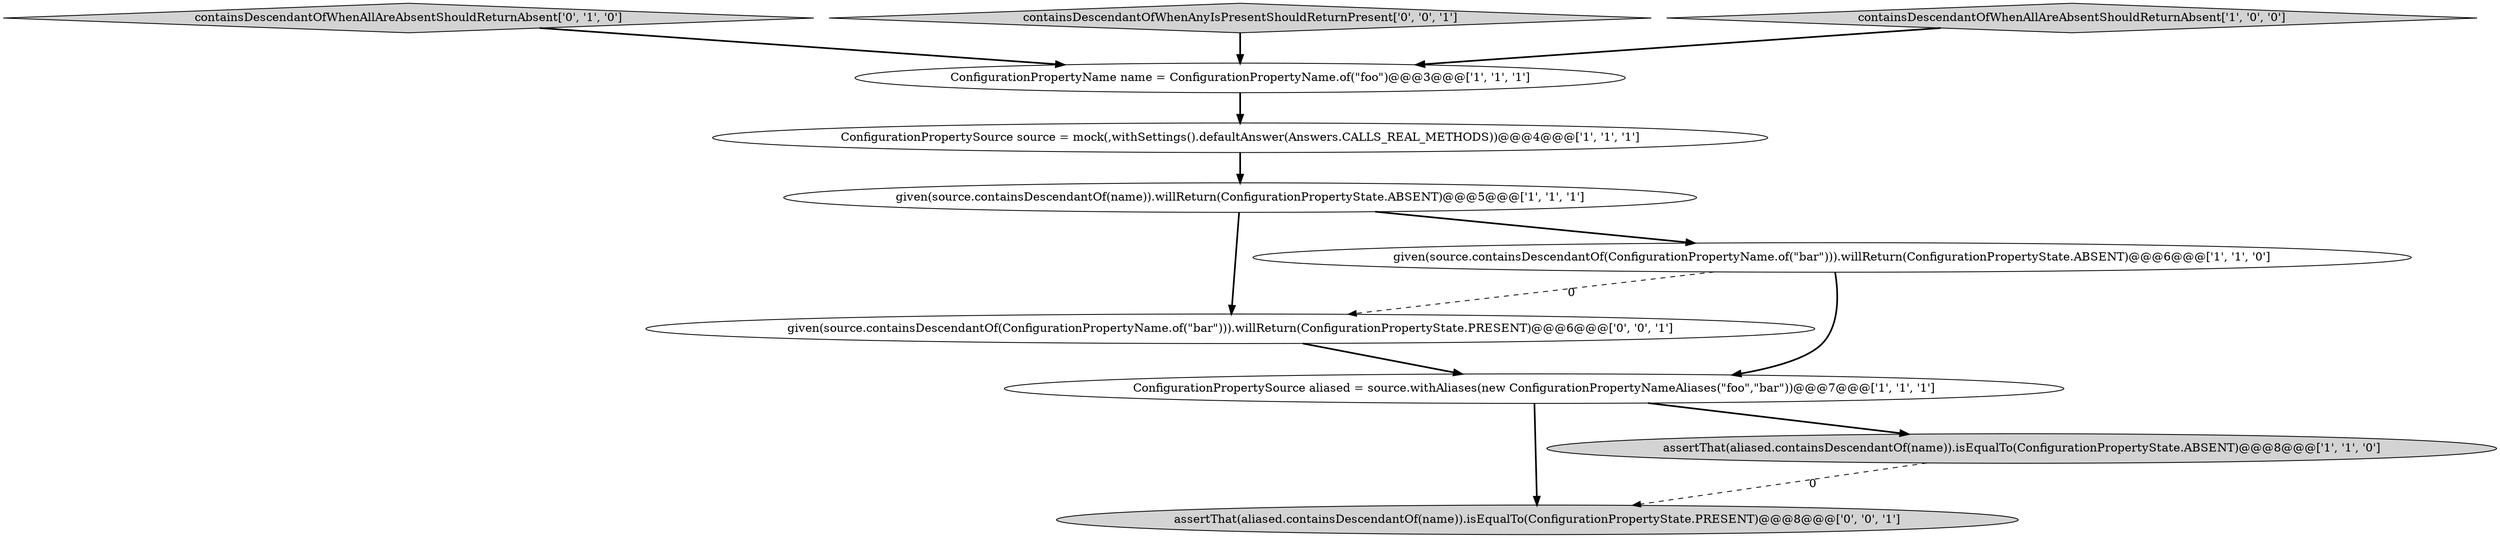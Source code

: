 digraph {
3 [style = filled, label = "ConfigurationPropertyName name = ConfigurationPropertyName.of(\"foo\")@@@3@@@['1', '1', '1']", fillcolor = white, shape = ellipse image = "AAA0AAABBB1BBB"];
0 [style = filled, label = "given(source.containsDescendantOf(name)).willReturn(ConfigurationPropertyState.ABSENT)@@@5@@@['1', '1', '1']", fillcolor = white, shape = ellipse image = "AAA0AAABBB1BBB"];
9 [style = filled, label = "assertThat(aliased.containsDescendantOf(name)).isEqualTo(ConfigurationPropertyState.PRESENT)@@@8@@@['0', '0', '1']", fillcolor = lightgray, shape = ellipse image = "AAA0AAABBB3BBB"];
8 [style = filled, label = "given(source.containsDescendantOf(ConfigurationPropertyName.of(\"bar\"))).willReturn(ConfigurationPropertyState.PRESENT)@@@6@@@['0', '0', '1']", fillcolor = white, shape = ellipse image = "AAA0AAABBB3BBB"];
5 [style = filled, label = "given(source.containsDescendantOf(ConfigurationPropertyName.of(\"bar\"))).willReturn(ConfigurationPropertyState.ABSENT)@@@6@@@['1', '1', '0']", fillcolor = white, shape = ellipse image = "AAA0AAABBB1BBB"];
7 [style = filled, label = "containsDescendantOfWhenAllAreAbsentShouldReturnAbsent['0', '1', '0']", fillcolor = lightgray, shape = diamond image = "AAA0AAABBB2BBB"];
6 [style = filled, label = "ConfigurationPropertySource aliased = source.withAliases(new ConfigurationPropertyNameAliases(\"foo\",\"bar\"))@@@7@@@['1', '1', '1']", fillcolor = white, shape = ellipse image = "AAA0AAABBB1BBB"];
2 [style = filled, label = "assertThat(aliased.containsDescendantOf(name)).isEqualTo(ConfigurationPropertyState.ABSENT)@@@8@@@['1', '1', '0']", fillcolor = lightgray, shape = ellipse image = "AAA0AAABBB1BBB"];
1 [style = filled, label = "ConfigurationPropertySource source = mock(,withSettings().defaultAnswer(Answers.CALLS_REAL_METHODS))@@@4@@@['1', '1', '1']", fillcolor = white, shape = ellipse image = "AAA0AAABBB1BBB"];
10 [style = filled, label = "containsDescendantOfWhenAnyIsPresentShouldReturnPresent['0', '0', '1']", fillcolor = lightgray, shape = diamond image = "AAA0AAABBB3BBB"];
4 [style = filled, label = "containsDescendantOfWhenAllAreAbsentShouldReturnAbsent['1', '0', '0']", fillcolor = lightgray, shape = diamond image = "AAA0AAABBB1BBB"];
5->8 [style = dashed, label="0"];
4->3 [style = bold, label=""];
10->3 [style = bold, label=""];
8->6 [style = bold, label=""];
1->0 [style = bold, label=""];
5->6 [style = bold, label=""];
6->9 [style = bold, label=""];
3->1 [style = bold, label=""];
2->9 [style = dashed, label="0"];
7->3 [style = bold, label=""];
0->5 [style = bold, label=""];
6->2 [style = bold, label=""];
0->8 [style = bold, label=""];
}
